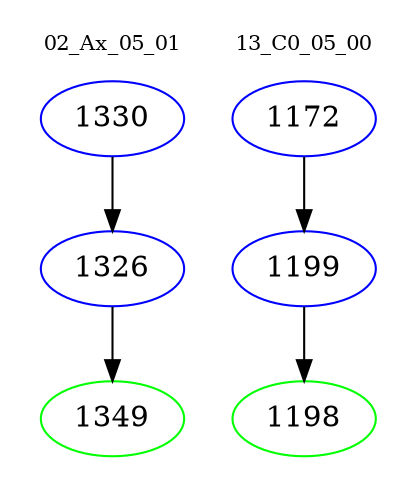 digraph{
subgraph cluster_0 {
color = white
label = "02_Ax_05_01";
fontsize=10;
T0_1330 [label="1330", color="blue"]
T0_1330 -> T0_1326 [color="black"]
T0_1326 [label="1326", color="blue"]
T0_1326 -> T0_1349 [color="black"]
T0_1349 [label="1349", color="green"]
}
subgraph cluster_1 {
color = white
label = "13_C0_05_00";
fontsize=10;
T1_1172 [label="1172", color="blue"]
T1_1172 -> T1_1199 [color="black"]
T1_1199 [label="1199", color="blue"]
T1_1199 -> T1_1198 [color="black"]
T1_1198 [label="1198", color="green"]
}
}
